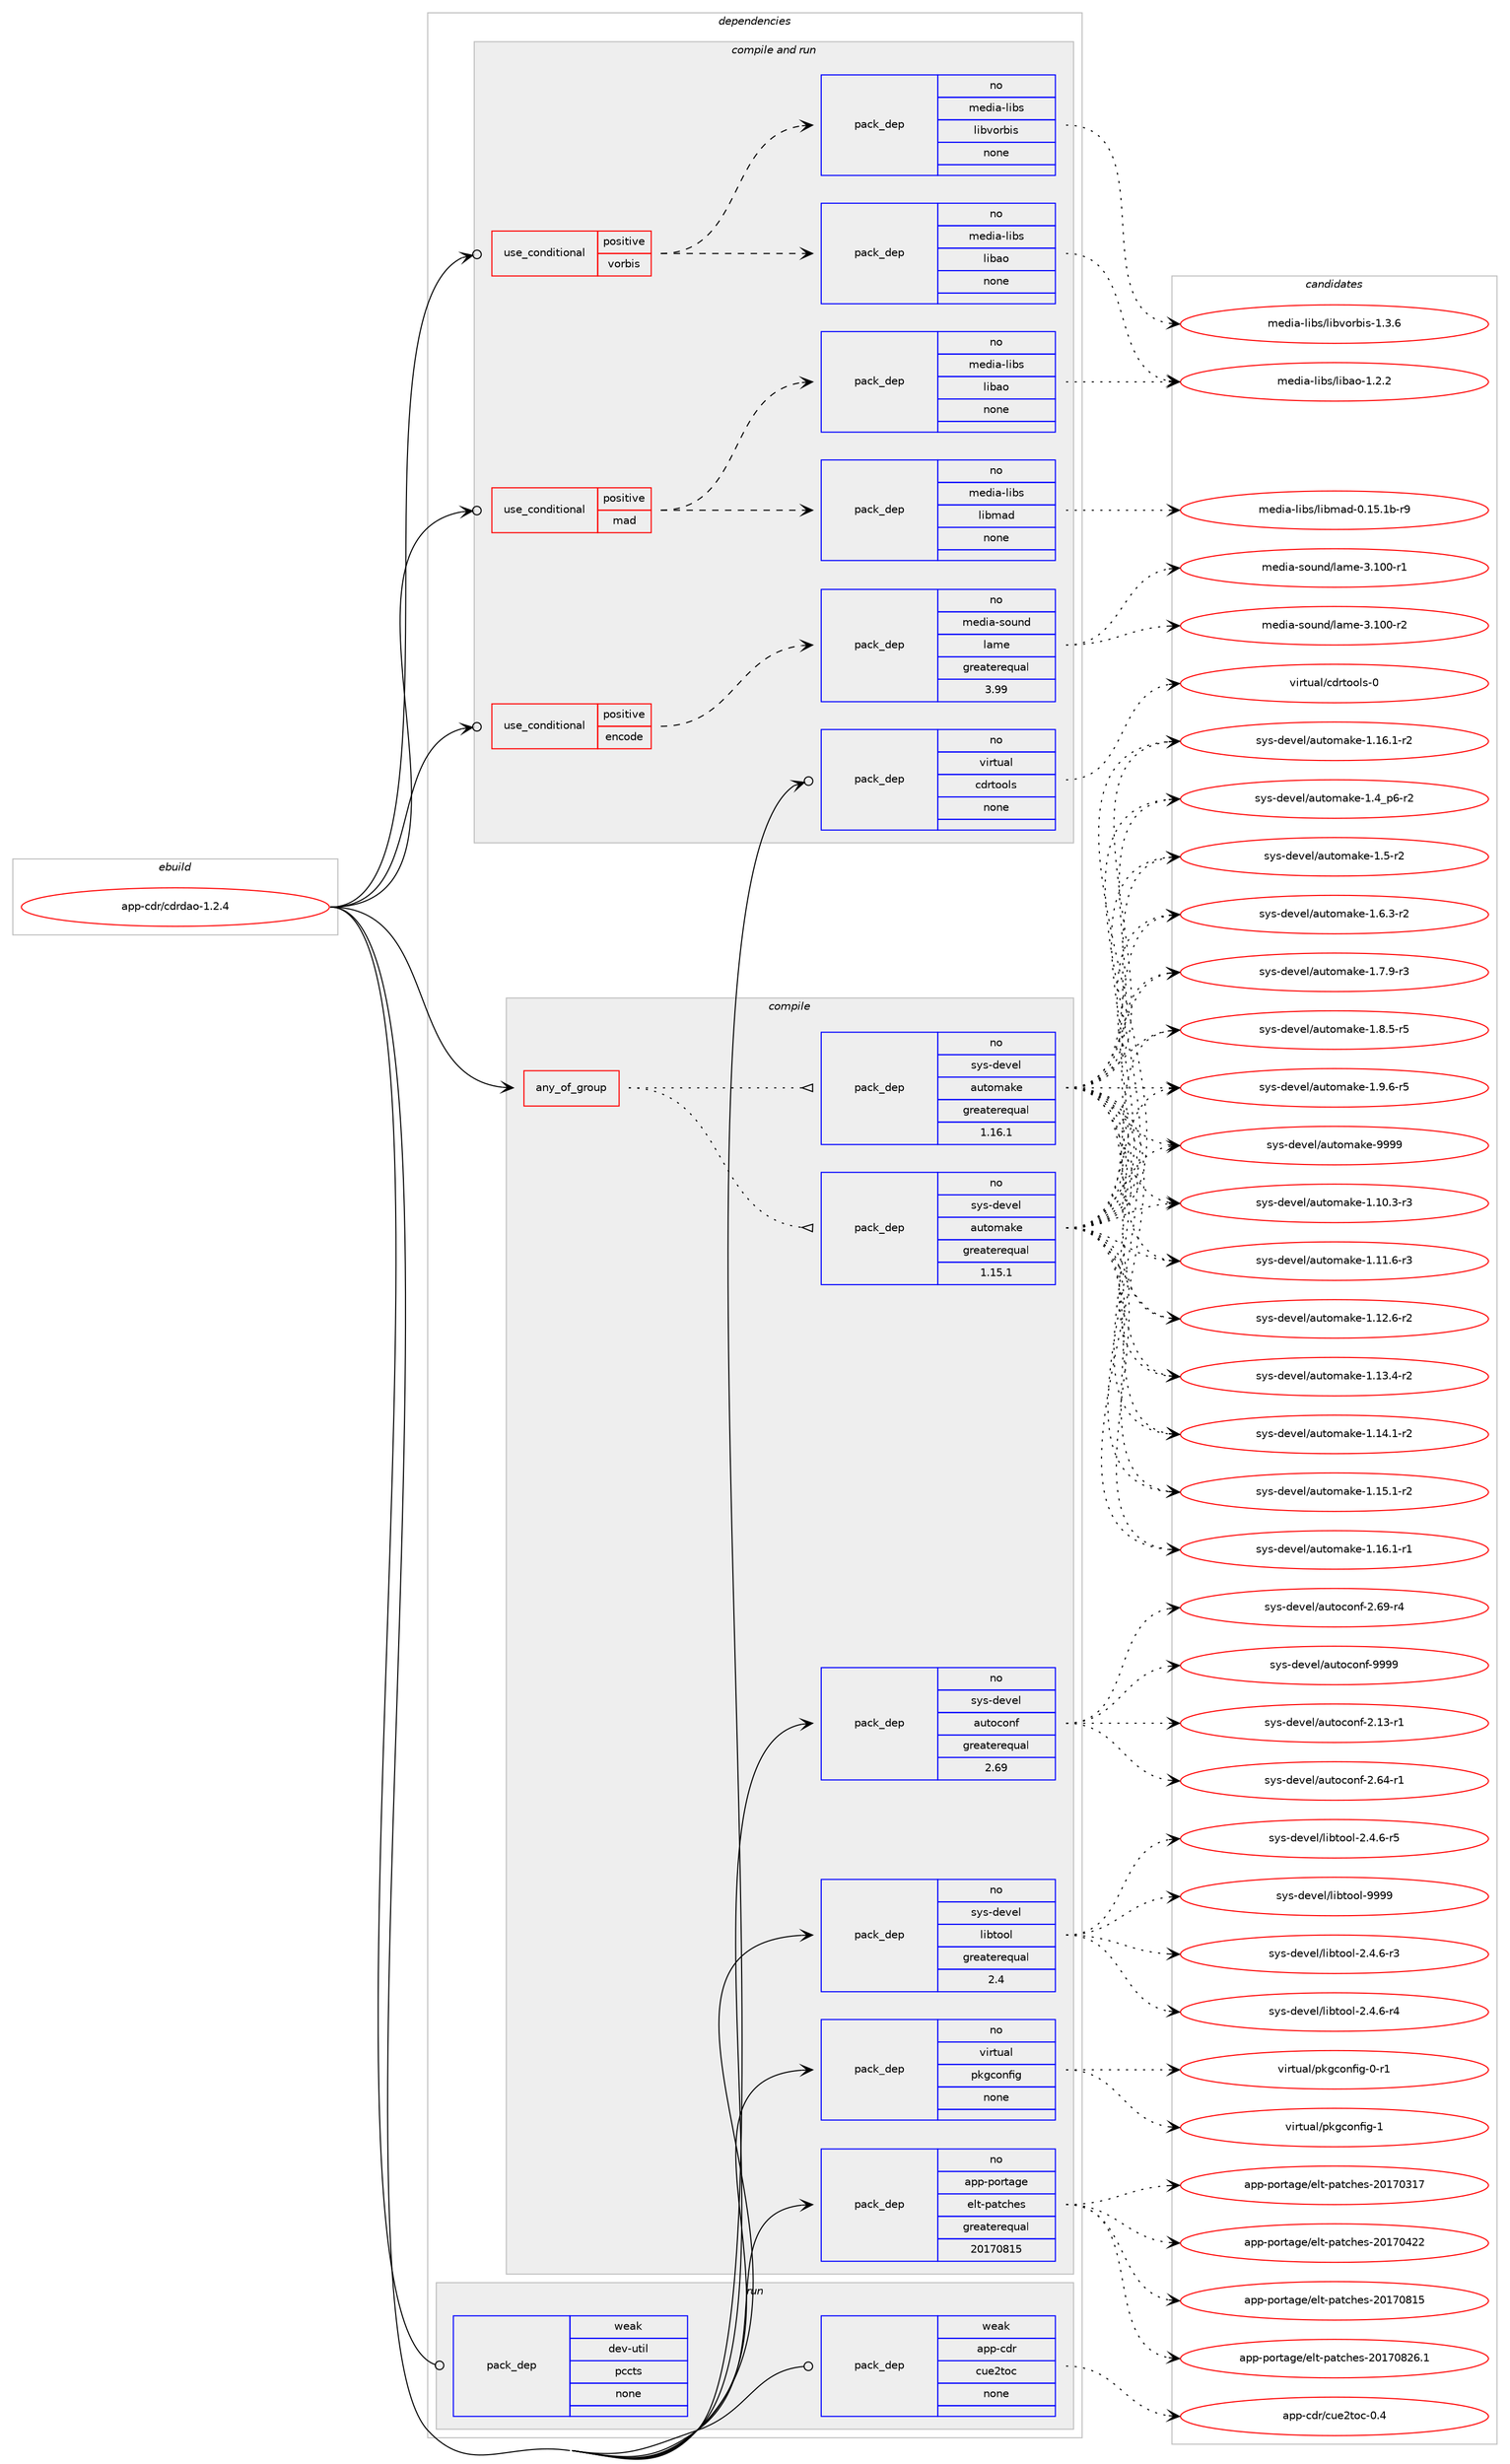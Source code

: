 digraph prolog {

# *************
# Graph options
# *************

newrank=true;
concentrate=true;
compound=true;
graph [rankdir=LR,fontname=Helvetica,fontsize=10,ranksep=1.5];#, ranksep=2.5, nodesep=0.2];
edge  [arrowhead=vee];
node  [fontname=Helvetica,fontsize=10];

# **********
# The ebuild
# **********

subgraph cluster_leftcol {
color=gray;
rank=same;
label=<<i>ebuild</i>>;
id [label="app-cdr/cdrdao-1.2.4", color=red, width=4, href="../app-cdr/cdrdao-1.2.4.svg"];
}

# ****************
# The dependencies
# ****************

subgraph cluster_midcol {
color=gray;
label=<<i>dependencies</i>>;
subgraph cluster_compile {
fillcolor="#eeeeee";
style=filled;
label=<<i>compile</i>>;
subgraph any8335 {
dependency475696 [label=<<TABLE BORDER="0" CELLBORDER="1" CELLSPACING="0" CELLPADDING="4"><TR><TD CELLPADDING="10">any_of_group</TD></TR></TABLE>>, shape=none, color=red];subgraph pack353531 {
dependency475697 [label=<<TABLE BORDER="0" CELLBORDER="1" CELLSPACING="0" CELLPADDING="4" WIDTH="220"><TR><TD ROWSPAN="6" CELLPADDING="30">pack_dep</TD></TR><TR><TD WIDTH="110">no</TD></TR><TR><TD>sys-devel</TD></TR><TR><TD>automake</TD></TR><TR><TD>greaterequal</TD></TR><TR><TD>1.16.1</TD></TR></TABLE>>, shape=none, color=blue];
}
dependency475696:e -> dependency475697:w [weight=20,style="dotted",arrowhead="oinv"];
subgraph pack353532 {
dependency475698 [label=<<TABLE BORDER="0" CELLBORDER="1" CELLSPACING="0" CELLPADDING="4" WIDTH="220"><TR><TD ROWSPAN="6" CELLPADDING="30">pack_dep</TD></TR><TR><TD WIDTH="110">no</TD></TR><TR><TD>sys-devel</TD></TR><TR><TD>automake</TD></TR><TR><TD>greaterequal</TD></TR><TR><TD>1.15.1</TD></TR></TABLE>>, shape=none, color=blue];
}
dependency475696:e -> dependency475698:w [weight=20,style="dotted",arrowhead="oinv"];
}
id:e -> dependency475696:w [weight=20,style="solid",arrowhead="vee"];
subgraph pack353533 {
dependency475699 [label=<<TABLE BORDER="0" CELLBORDER="1" CELLSPACING="0" CELLPADDING="4" WIDTH="220"><TR><TD ROWSPAN="6" CELLPADDING="30">pack_dep</TD></TR><TR><TD WIDTH="110">no</TD></TR><TR><TD>app-portage</TD></TR><TR><TD>elt-patches</TD></TR><TR><TD>greaterequal</TD></TR><TR><TD>20170815</TD></TR></TABLE>>, shape=none, color=blue];
}
id:e -> dependency475699:w [weight=20,style="solid",arrowhead="vee"];
subgraph pack353534 {
dependency475700 [label=<<TABLE BORDER="0" CELLBORDER="1" CELLSPACING="0" CELLPADDING="4" WIDTH="220"><TR><TD ROWSPAN="6" CELLPADDING="30">pack_dep</TD></TR><TR><TD WIDTH="110">no</TD></TR><TR><TD>sys-devel</TD></TR><TR><TD>autoconf</TD></TR><TR><TD>greaterequal</TD></TR><TR><TD>2.69</TD></TR></TABLE>>, shape=none, color=blue];
}
id:e -> dependency475700:w [weight=20,style="solid",arrowhead="vee"];
subgraph pack353535 {
dependency475701 [label=<<TABLE BORDER="0" CELLBORDER="1" CELLSPACING="0" CELLPADDING="4" WIDTH="220"><TR><TD ROWSPAN="6" CELLPADDING="30">pack_dep</TD></TR><TR><TD WIDTH="110">no</TD></TR><TR><TD>sys-devel</TD></TR><TR><TD>libtool</TD></TR><TR><TD>greaterequal</TD></TR><TR><TD>2.4</TD></TR></TABLE>>, shape=none, color=blue];
}
id:e -> dependency475701:w [weight=20,style="solid",arrowhead="vee"];
subgraph pack353536 {
dependency475702 [label=<<TABLE BORDER="0" CELLBORDER="1" CELLSPACING="0" CELLPADDING="4" WIDTH="220"><TR><TD ROWSPAN="6" CELLPADDING="30">pack_dep</TD></TR><TR><TD WIDTH="110">no</TD></TR><TR><TD>virtual</TD></TR><TR><TD>pkgconfig</TD></TR><TR><TD>none</TD></TR><TR><TD></TD></TR></TABLE>>, shape=none, color=blue];
}
id:e -> dependency475702:w [weight=20,style="solid",arrowhead="vee"];
}
subgraph cluster_compileandrun {
fillcolor="#eeeeee";
style=filled;
label=<<i>compile and run</i>>;
subgraph cond113529 {
dependency475703 [label=<<TABLE BORDER="0" CELLBORDER="1" CELLSPACING="0" CELLPADDING="4"><TR><TD ROWSPAN="3" CELLPADDING="10">use_conditional</TD></TR><TR><TD>positive</TD></TR><TR><TD>encode</TD></TR></TABLE>>, shape=none, color=red];
subgraph pack353537 {
dependency475704 [label=<<TABLE BORDER="0" CELLBORDER="1" CELLSPACING="0" CELLPADDING="4" WIDTH="220"><TR><TD ROWSPAN="6" CELLPADDING="30">pack_dep</TD></TR><TR><TD WIDTH="110">no</TD></TR><TR><TD>media-sound</TD></TR><TR><TD>lame</TD></TR><TR><TD>greaterequal</TD></TR><TR><TD>3.99</TD></TR></TABLE>>, shape=none, color=blue];
}
dependency475703:e -> dependency475704:w [weight=20,style="dashed",arrowhead="vee"];
}
id:e -> dependency475703:w [weight=20,style="solid",arrowhead="odotvee"];
subgraph cond113530 {
dependency475705 [label=<<TABLE BORDER="0" CELLBORDER="1" CELLSPACING="0" CELLPADDING="4"><TR><TD ROWSPAN="3" CELLPADDING="10">use_conditional</TD></TR><TR><TD>positive</TD></TR><TR><TD>mad</TD></TR></TABLE>>, shape=none, color=red];
subgraph pack353538 {
dependency475706 [label=<<TABLE BORDER="0" CELLBORDER="1" CELLSPACING="0" CELLPADDING="4" WIDTH="220"><TR><TD ROWSPAN="6" CELLPADDING="30">pack_dep</TD></TR><TR><TD WIDTH="110">no</TD></TR><TR><TD>media-libs</TD></TR><TR><TD>libmad</TD></TR><TR><TD>none</TD></TR><TR><TD></TD></TR></TABLE>>, shape=none, color=blue];
}
dependency475705:e -> dependency475706:w [weight=20,style="dashed",arrowhead="vee"];
subgraph pack353539 {
dependency475707 [label=<<TABLE BORDER="0" CELLBORDER="1" CELLSPACING="0" CELLPADDING="4" WIDTH="220"><TR><TD ROWSPAN="6" CELLPADDING="30">pack_dep</TD></TR><TR><TD WIDTH="110">no</TD></TR><TR><TD>media-libs</TD></TR><TR><TD>libao</TD></TR><TR><TD>none</TD></TR><TR><TD></TD></TR></TABLE>>, shape=none, color=blue];
}
dependency475705:e -> dependency475707:w [weight=20,style="dashed",arrowhead="vee"];
}
id:e -> dependency475705:w [weight=20,style="solid",arrowhead="odotvee"];
subgraph cond113531 {
dependency475708 [label=<<TABLE BORDER="0" CELLBORDER="1" CELLSPACING="0" CELLPADDING="4"><TR><TD ROWSPAN="3" CELLPADDING="10">use_conditional</TD></TR><TR><TD>positive</TD></TR><TR><TD>vorbis</TD></TR></TABLE>>, shape=none, color=red];
subgraph pack353540 {
dependency475709 [label=<<TABLE BORDER="0" CELLBORDER="1" CELLSPACING="0" CELLPADDING="4" WIDTH="220"><TR><TD ROWSPAN="6" CELLPADDING="30">pack_dep</TD></TR><TR><TD WIDTH="110">no</TD></TR><TR><TD>media-libs</TD></TR><TR><TD>libvorbis</TD></TR><TR><TD>none</TD></TR><TR><TD></TD></TR></TABLE>>, shape=none, color=blue];
}
dependency475708:e -> dependency475709:w [weight=20,style="dashed",arrowhead="vee"];
subgraph pack353541 {
dependency475710 [label=<<TABLE BORDER="0" CELLBORDER="1" CELLSPACING="0" CELLPADDING="4" WIDTH="220"><TR><TD ROWSPAN="6" CELLPADDING="30">pack_dep</TD></TR><TR><TD WIDTH="110">no</TD></TR><TR><TD>media-libs</TD></TR><TR><TD>libao</TD></TR><TR><TD>none</TD></TR><TR><TD></TD></TR></TABLE>>, shape=none, color=blue];
}
dependency475708:e -> dependency475710:w [weight=20,style="dashed",arrowhead="vee"];
}
id:e -> dependency475708:w [weight=20,style="solid",arrowhead="odotvee"];
subgraph pack353542 {
dependency475711 [label=<<TABLE BORDER="0" CELLBORDER="1" CELLSPACING="0" CELLPADDING="4" WIDTH="220"><TR><TD ROWSPAN="6" CELLPADDING="30">pack_dep</TD></TR><TR><TD WIDTH="110">no</TD></TR><TR><TD>virtual</TD></TR><TR><TD>cdrtools</TD></TR><TR><TD>none</TD></TR><TR><TD></TD></TR></TABLE>>, shape=none, color=blue];
}
id:e -> dependency475711:w [weight=20,style="solid",arrowhead="odotvee"];
}
subgraph cluster_run {
fillcolor="#eeeeee";
style=filled;
label=<<i>run</i>>;
subgraph pack353543 {
dependency475712 [label=<<TABLE BORDER="0" CELLBORDER="1" CELLSPACING="0" CELLPADDING="4" WIDTH="220"><TR><TD ROWSPAN="6" CELLPADDING="30">pack_dep</TD></TR><TR><TD WIDTH="110">weak</TD></TR><TR><TD>app-cdr</TD></TR><TR><TD>cue2toc</TD></TR><TR><TD>none</TD></TR><TR><TD></TD></TR></TABLE>>, shape=none, color=blue];
}
id:e -> dependency475712:w [weight=20,style="solid",arrowhead="odot"];
subgraph pack353544 {
dependency475713 [label=<<TABLE BORDER="0" CELLBORDER="1" CELLSPACING="0" CELLPADDING="4" WIDTH="220"><TR><TD ROWSPAN="6" CELLPADDING="30">pack_dep</TD></TR><TR><TD WIDTH="110">weak</TD></TR><TR><TD>dev-util</TD></TR><TR><TD>pccts</TD></TR><TR><TD>none</TD></TR><TR><TD></TD></TR></TABLE>>, shape=none, color=blue];
}
id:e -> dependency475713:w [weight=20,style="solid",arrowhead="odot"];
}
}

# **************
# The candidates
# **************

subgraph cluster_choices {
rank=same;
color=gray;
label=<<i>candidates</i>>;

subgraph choice353531 {
color=black;
nodesep=1;
choice11512111545100101118101108479711711611110997107101454946494846514511451 [label="sys-devel/automake-1.10.3-r3", color=red, width=4,href="../sys-devel/automake-1.10.3-r3.svg"];
choice11512111545100101118101108479711711611110997107101454946494946544511451 [label="sys-devel/automake-1.11.6-r3", color=red, width=4,href="../sys-devel/automake-1.11.6-r3.svg"];
choice11512111545100101118101108479711711611110997107101454946495046544511450 [label="sys-devel/automake-1.12.6-r2", color=red, width=4,href="../sys-devel/automake-1.12.6-r2.svg"];
choice11512111545100101118101108479711711611110997107101454946495146524511450 [label="sys-devel/automake-1.13.4-r2", color=red, width=4,href="../sys-devel/automake-1.13.4-r2.svg"];
choice11512111545100101118101108479711711611110997107101454946495246494511450 [label="sys-devel/automake-1.14.1-r2", color=red, width=4,href="../sys-devel/automake-1.14.1-r2.svg"];
choice11512111545100101118101108479711711611110997107101454946495346494511450 [label="sys-devel/automake-1.15.1-r2", color=red, width=4,href="../sys-devel/automake-1.15.1-r2.svg"];
choice11512111545100101118101108479711711611110997107101454946495446494511449 [label="sys-devel/automake-1.16.1-r1", color=red, width=4,href="../sys-devel/automake-1.16.1-r1.svg"];
choice11512111545100101118101108479711711611110997107101454946495446494511450 [label="sys-devel/automake-1.16.1-r2", color=red, width=4,href="../sys-devel/automake-1.16.1-r2.svg"];
choice115121115451001011181011084797117116111109971071014549465295112544511450 [label="sys-devel/automake-1.4_p6-r2", color=red, width=4,href="../sys-devel/automake-1.4_p6-r2.svg"];
choice11512111545100101118101108479711711611110997107101454946534511450 [label="sys-devel/automake-1.5-r2", color=red, width=4,href="../sys-devel/automake-1.5-r2.svg"];
choice115121115451001011181011084797117116111109971071014549465446514511450 [label="sys-devel/automake-1.6.3-r2", color=red, width=4,href="../sys-devel/automake-1.6.3-r2.svg"];
choice115121115451001011181011084797117116111109971071014549465546574511451 [label="sys-devel/automake-1.7.9-r3", color=red, width=4,href="../sys-devel/automake-1.7.9-r3.svg"];
choice115121115451001011181011084797117116111109971071014549465646534511453 [label="sys-devel/automake-1.8.5-r5", color=red, width=4,href="../sys-devel/automake-1.8.5-r5.svg"];
choice115121115451001011181011084797117116111109971071014549465746544511453 [label="sys-devel/automake-1.9.6-r5", color=red, width=4,href="../sys-devel/automake-1.9.6-r5.svg"];
choice115121115451001011181011084797117116111109971071014557575757 [label="sys-devel/automake-9999", color=red, width=4,href="../sys-devel/automake-9999.svg"];
dependency475697:e -> choice11512111545100101118101108479711711611110997107101454946494846514511451:w [style=dotted,weight="100"];
dependency475697:e -> choice11512111545100101118101108479711711611110997107101454946494946544511451:w [style=dotted,weight="100"];
dependency475697:e -> choice11512111545100101118101108479711711611110997107101454946495046544511450:w [style=dotted,weight="100"];
dependency475697:e -> choice11512111545100101118101108479711711611110997107101454946495146524511450:w [style=dotted,weight="100"];
dependency475697:e -> choice11512111545100101118101108479711711611110997107101454946495246494511450:w [style=dotted,weight="100"];
dependency475697:e -> choice11512111545100101118101108479711711611110997107101454946495346494511450:w [style=dotted,weight="100"];
dependency475697:e -> choice11512111545100101118101108479711711611110997107101454946495446494511449:w [style=dotted,weight="100"];
dependency475697:e -> choice11512111545100101118101108479711711611110997107101454946495446494511450:w [style=dotted,weight="100"];
dependency475697:e -> choice115121115451001011181011084797117116111109971071014549465295112544511450:w [style=dotted,weight="100"];
dependency475697:e -> choice11512111545100101118101108479711711611110997107101454946534511450:w [style=dotted,weight="100"];
dependency475697:e -> choice115121115451001011181011084797117116111109971071014549465446514511450:w [style=dotted,weight="100"];
dependency475697:e -> choice115121115451001011181011084797117116111109971071014549465546574511451:w [style=dotted,weight="100"];
dependency475697:e -> choice115121115451001011181011084797117116111109971071014549465646534511453:w [style=dotted,weight="100"];
dependency475697:e -> choice115121115451001011181011084797117116111109971071014549465746544511453:w [style=dotted,weight="100"];
dependency475697:e -> choice115121115451001011181011084797117116111109971071014557575757:w [style=dotted,weight="100"];
}
subgraph choice353532 {
color=black;
nodesep=1;
choice11512111545100101118101108479711711611110997107101454946494846514511451 [label="sys-devel/automake-1.10.3-r3", color=red, width=4,href="../sys-devel/automake-1.10.3-r3.svg"];
choice11512111545100101118101108479711711611110997107101454946494946544511451 [label="sys-devel/automake-1.11.6-r3", color=red, width=4,href="../sys-devel/automake-1.11.6-r3.svg"];
choice11512111545100101118101108479711711611110997107101454946495046544511450 [label="sys-devel/automake-1.12.6-r2", color=red, width=4,href="../sys-devel/automake-1.12.6-r2.svg"];
choice11512111545100101118101108479711711611110997107101454946495146524511450 [label="sys-devel/automake-1.13.4-r2", color=red, width=4,href="../sys-devel/automake-1.13.4-r2.svg"];
choice11512111545100101118101108479711711611110997107101454946495246494511450 [label="sys-devel/automake-1.14.1-r2", color=red, width=4,href="../sys-devel/automake-1.14.1-r2.svg"];
choice11512111545100101118101108479711711611110997107101454946495346494511450 [label="sys-devel/automake-1.15.1-r2", color=red, width=4,href="../sys-devel/automake-1.15.1-r2.svg"];
choice11512111545100101118101108479711711611110997107101454946495446494511449 [label="sys-devel/automake-1.16.1-r1", color=red, width=4,href="../sys-devel/automake-1.16.1-r1.svg"];
choice11512111545100101118101108479711711611110997107101454946495446494511450 [label="sys-devel/automake-1.16.1-r2", color=red, width=4,href="../sys-devel/automake-1.16.1-r2.svg"];
choice115121115451001011181011084797117116111109971071014549465295112544511450 [label="sys-devel/automake-1.4_p6-r2", color=red, width=4,href="../sys-devel/automake-1.4_p6-r2.svg"];
choice11512111545100101118101108479711711611110997107101454946534511450 [label="sys-devel/automake-1.5-r2", color=red, width=4,href="../sys-devel/automake-1.5-r2.svg"];
choice115121115451001011181011084797117116111109971071014549465446514511450 [label="sys-devel/automake-1.6.3-r2", color=red, width=4,href="../sys-devel/automake-1.6.3-r2.svg"];
choice115121115451001011181011084797117116111109971071014549465546574511451 [label="sys-devel/automake-1.7.9-r3", color=red, width=4,href="../sys-devel/automake-1.7.9-r3.svg"];
choice115121115451001011181011084797117116111109971071014549465646534511453 [label="sys-devel/automake-1.8.5-r5", color=red, width=4,href="../sys-devel/automake-1.8.5-r5.svg"];
choice115121115451001011181011084797117116111109971071014549465746544511453 [label="sys-devel/automake-1.9.6-r5", color=red, width=4,href="../sys-devel/automake-1.9.6-r5.svg"];
choice115121115451001011181011084797117116111109971071014557575757 [label="sys-devel/automake-9999", color=red, width=4,href="../sys-devel/automake-9999.svg"];
dependency475698:e -> choice11512111545100101118101108479711711611110997107101454946494846514511451:w [style=dotted,weight="100"];
dependency475698:e -> choice11512111545100101118101108479711711611110997107101454946494946544511451:w [style=dotted,weight="100"];
dependency475698:e -> choice11512111545100101118101108479711711611110997107101454946495046544511450:w [style=dotted,weight="100"];
dependency475698:e -> choice11512111545100101118101108479711711611110997107101454946495146524511450:w [style=dotted,weight="100"];
dependency475698:e -> choice11512111545100101118101108479711711611110997107101454946495246494511450:w [style=dotted,weight="100"];
dependency475698:e -> choice11512111545100101118101108479711711611110997107101454946495346494511450:w [style=dotted,weight="100"];
dependency475698:e -> choice11512111545100101118101108479711711611110997107101454946495446494511449:w [style=dotted,weight="100"];
dependency475698:e -> choice11512111545100101118101108479711711611110997107101454946495446494511450:w [style=dotted,weight="100"];
dependency475698:e -> choice115121115451001011181011084797117116111109971071014549465295112544511450:w [style=dotted,weight="100"];
dependency475698:e -> choice11512111545100101118101108479711711611110997107101454946534511450:w [style=dotted,weight="100"];
dependency475698:e -> choice115121115451001011181011084797117116111109971071014549465446514511450:w [style=dotted,weight="100"];
dependency475698:e -> choice115121115451001011181011084797117116111109971071014549465546574511451:w [style=dotted,weight="100"];
dependency475698:e -> choice115121115451001011181011084797117116111109971071014549465646534511453:w [style=dotted,weight="100"];
dependency475698:e -> choice115121115451001011181011084797117116111109971071014549465746544511453:w [style=dotted,weight="100"];
dependency475698:e -> choice115121115451001011181011084797117116111109971071014557575757:w [style=dotted,weight="100"];
}
subgraph choice353533 {
color=black;
nodesep=1;
choice97112112451121111141169710310147101108116451129711699104101115455048495548514955 [label="app-portage/elt-patches-20170317", color=red, width=4,href="../app-portage/elt-patches-20170317.svg"];
choice97112112451121111141169710310147101108116451129711699104101115455048495548525050 [label="app-portage/elt-patches-20170422", color=red, width=4,href="../app-portage/elt-patches-20170422.svg"];
choice97112112451121111141169710310147101108116451129711699104101115455048495548564953 [label="app-portage/elt-patches-20170815", color=red, width=4,href="../app-portage/elt-patches-20170815.svg"];
choice971121124511211111411697103101471011081164511297116991041011154550484955485650544649 [label="app-portage/elt-patches-20170826.1", color=red, width=4,href="../app-portage/elt-patches-20170826.1.svg"];
dependency475699:e -> choice97112112451121111141169710310147101108116451129711699104101115455048495548514955:w [style=dotted,weight="100"];
dependency475699:e -> choice97112112451121111141169710310147101108116451129711699104101115455048495548525050:w [style=dotted,weight="100"];
dependency475699:e -> choice97112112451121111141169710310147101108116451129711699104101115455048495548564953:w [style=dotted,weight="100"];
dependency475699:e -> choice971121124511211111411697103101471011081164511297116991041011154550484955485650544649:w [style=dotted,weight="100"];
}
subgraph choice353534 {
color=black;
nodesep=1;
choice1151211154510010111810110847971171161119911111010245504649514511449 [label="sys-devel/autoconf-2.13-r1", color=red, width=4,href="../sys-devel/autoconf-2.13-r1.svg"];
choice1151211154510010111810110847971171161119911111010245504654524511449 [label="sys-devel/autoconf-2.64-r1", color=red, width=4,href="../sys-devel/autoconf-2.64-r1.svg"];
choice1151211154510010111810110847971171161119911111010245504654574511452 [label="sys-devel/autoconf-2.69-r4", color=red, width=4,href="../sys-devel/autoconf-2.69-r4.svg"];
choice115121115451001011181011084797117116111991111101024557575757 [label="sys-devel/autoconf-9999", color=red, width=4,href="../sys-devel/autoconf-9999.svg"];
dependency475700:e -> choice1151211154510010111810110847971171161119911111010245504649514511449:w [style=dotted,weight="100"];
dependency475700:e -> choice1151211154510010111810110847971171161119911111010245504654524511449:w [style=dotted,weight="100"];
dependency475700:e -> choice1151211154510010111810110847971171161119911111010245504654574511452:w [style=dotted,weight="100"];
dependency475700:e -> choice115121115451001011181011084797117116111991111101024557575757:w [style=dotted,weight="100"];
}
subgraph choice353535 {
color=black;
nodesep=1;
choice1151211154510010111810110847108105981161111111084550465246544511451 [label="sys-devel/libtool-2.4.6-r3", color=red, width=4,href="../sys-devel/libtool-2.4.6-r3.svg"];
choice1151211154510010111810110847108105981161111111084550465246544511452 [label="sys-devel/libtool-2.4.6-r4", color=red, width=4,href="../sys-devel/libtool-2.4.6-r4.svg"];
choice1151211154510010111810110847108105981161111111084550465246544511453 [label="sys-devel/libtool-2.4.6-r5", color=red, width=4,href="../sys-devel/libtool-2.4.6-r5.svg"];
choice1151211154510010111810110847108105981161111111084557575757 [label="sys-devel/libtool-9999", color=red, width=4,href="../sys-devel/libtool-9999.svg"];
dependency475701:e -> choice1151211154510010111810110847108105981161111111084550465246544511451:w [style=dotted,weight="100"];
dependency475701:e -> choice1151211154510010111810110847108105981161111111084550465246544511452:w [style=dotted,weight="100"];
dependency475701:e -> choice1151211154510010111810110847108105981161111111084550465246544511453:w [style=dotted,weight="100"];
dependency475701:e -> choice1151211154510010111810110847108105981161111111084557575757:w [style=dotted,weight="100"];
}
subgraph choice353536 {
color=black;
nodesep=1;
choice11810511411611797108471121071039911111010210510345484511449 [label="virtual/pkgconfig-0-r1", color=red, width=4,href="../virtual/pkgconfig-0-r1.svg"];
choice1181051141161179710847112107103991111101021051034549 [label="virtual/pkgconfig-1", color=red, width=4,href="../virtual/pkgconfig-1.svg"];
dependency475702:e -> choice11810511411611797108471121071039911111010210510345484511449:w [style=dotted,weight="100"];
dependency475702:e -> choice1181051141161179710847112107103991111101021051034549:w [style=dotted,weight="100"];
}
subgraph choice353537 {
color=black;
nodesep=1;
choice109101100105974511511111711010047108971091014551464948484511449 [label="media-sound/lame-3.100-r1", color=red, width=4,href="../media-sound/lame-3.100-r1.svg"];
choice109101100105974511511111711010047108971091014551464948484511450 [label="media-sound/lame-3.100-r2", color=red, width=4,href="../media-sound/lame-3.100-r2.svg"];
dependency475704:e -> choice109101100105974511511111711010047108971091014551464948484511449:w [style=dotted,weight="100"];
dependency475704:e -> choice109101100105974511511111711010047108971091014551464948484511450:w [style=dotted,weight="100"];
}
subgraph choice353538 {
color=black;
nodesep=1;
choice10910110010597451081059811547108105981099710045484649534649984511457 [label="media-libs/libmad-0.15.1b-r9", color=red, width=4,href="../media-libs/libmad-0.15.1b-r9.svg"];
dependency475706:e -> choice10910110010597451081059811547108105981099710045484649534649984511457:w [style=dotted,weight="100"];
}
subgraph choice353539 {
color=black;
nodesep=1;
choice109101100105974510810598115471081059897111454946504650 [label="media-libs/libao-1.2.2", color=red, width=4,href="../media-libs/libao-1.2.2.svg"];
dependency475707:e -> choice109101100105974510810598115471081059897111454946504650:w [style=dotted,weight="100"];
}
subgraph choice353540 {
color=black;
nodesep=1;
choice109101100105974510810598115471081059811811111498105115454946514654 [label="media-libs/libvorbis-1.3.6", color=red, width=4,href="../media-libs/libvorbis-1.3.6.svg"];
dependency475709:e -> choice109101100105974510810598115471081059811811111498105115454946514654:w [style=dotted,weight="100"];
}
subgraph choice353541 {
color=black;
nodesep=1;
choice109101100105974510810598115471081059897111454946504650 [label="media-libs/libao-1.2.2", color=red, width=4,href="../media-libs/libao-1.2.2.svg"];
dependency475710:e -> choice109101100105974510810598115471081059897111454946504650:w [style=dotted,weight="100"];
}
subgraph choice353542 {
color=black;
nodesep=1;
choice1181051141161179710847991001141161111111081154548 [label="virtual/cdrtools-0", color=red, width=4,href="../virtual/cdrtools-0.svg"];
dependency475711:e -> choice1181051141161179710847991001141161111111081154548:w [style=dotted,weight="100"];
}
subgraph choice353543 {
color=black;
nodesep=1;
choice9711211245991001144799117101501161119945484652 [label="app-cdr/cue2toc-0.4", color=red, width=4,href="../app-cdr/cue2toc-0.4.svg"];
dependency475712:e -> choice9711211245991001144799117101501161119945484652:w [style=dotted,weight="100"];
}
subgraph choice353544 {
color=black;
nodesep=1;
}
}

}
